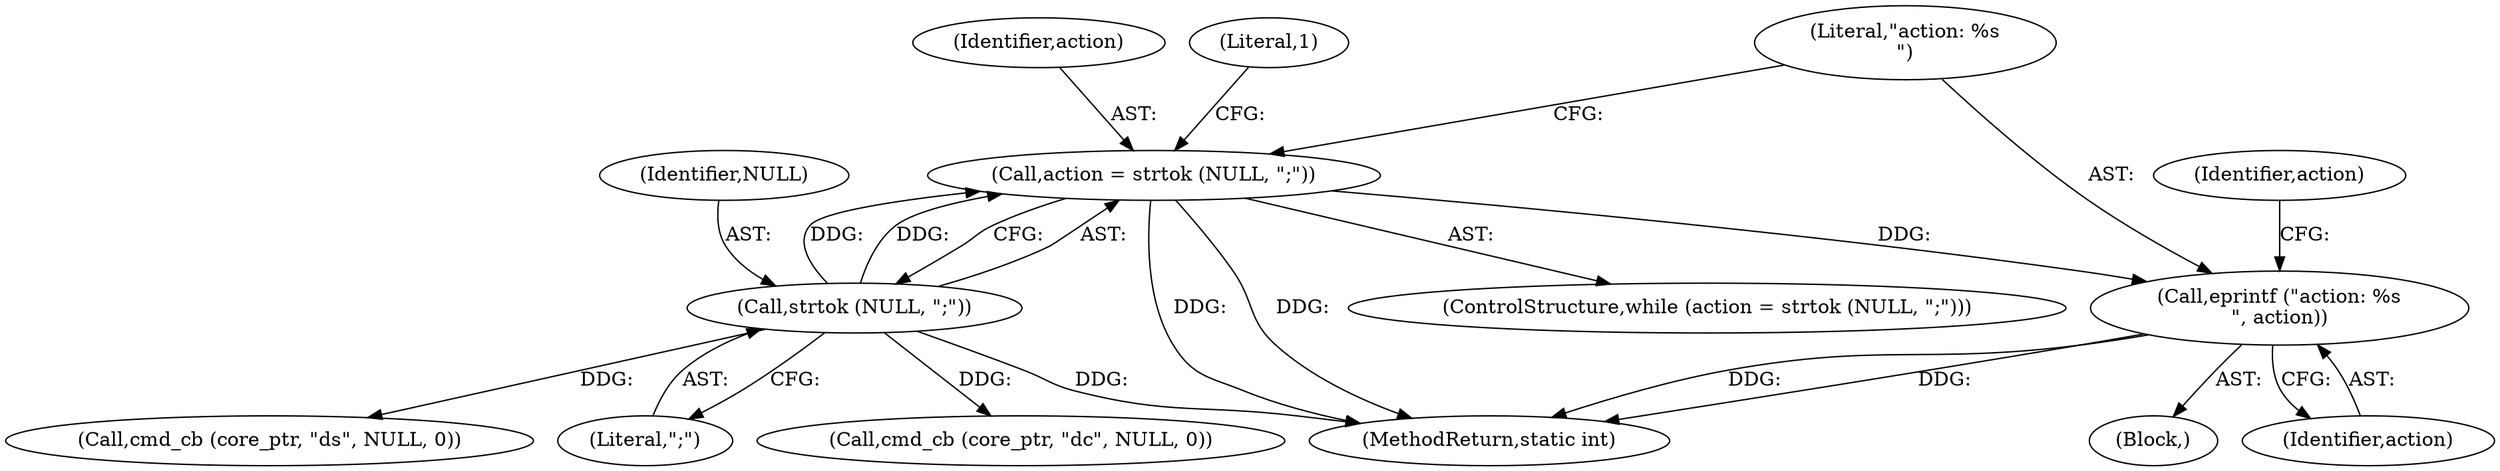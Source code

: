 digraph "0_radare2_796dd28aaa6b9fa76d99c42c4d5ff8b257cc2191@pointer" {
"1000161" [label="(Call,eprintf (\"action: %s\n\", action))"];
"1000155" [label="(Call,action = strtok (NULL, \";\"))"];
"1000157" [label="(Call,strtok (NULL, \";\"))"];
"1000163" [label="(Identifier,action)"];
"1000161" [label="(Call,eprintf (\"action: %s\n\", action))"];
"1000155" [label="(Call,action = strtok (NULL, \";\"))"];
"1000166" [label="(Identifier,action)"];
"1000154" [label="(ControlStructure,while (action = strtok (NULL, \";\")))"];
"1000192" [label="(Call,cmd_cb (core_ptr, \"dc\", NULL, 0))"];
"1000156" [label="(Identifier,action)"];
"1000216" [label="(Literal,1)"];
"1000159" [label="(Literal,\";\")"];
"1000160" [label="(Block,)"];
"1000172" [label="(Call,cmd_cb (core_ptr, \"ds\", NULL, 0))"];
"1000162" [label="(Literal,\"action: %s\n\")"];
"1000217" [label="(MethodReturn,static int)"];
"1000158" [label="(Identifier,NULL)"];
"1000157" [label="(Call,strtok (NULL, \";\"))"];
"1000161" -> "1000160"  [label="AST: "];
"1000161" -> "1000163"  [label="CFG: "];
"1000162" -> "1000161"  [label="AST: "];
"1000163" -> "1000161"  [label="AST: "];
"1000166" -> "1000161"  [label="CFG: "];
"1000161" -> "1000217"  [label="DDG: "];
"1000161" -> "1000217"  [label="DDG: "];
"1000155" -> "1000161"  [label="DDG: "];
"1000155" -> "1000154"  [label="AST: "];
"1000155" -> "1000157"  [label="CFG: "];
"1000156" -> "1000155"  [label="AST: "];
"1000157" -> "1000155"  [label="AST: "];
"1000162" -> "1000155"  [label="CFG: "];
"1000216" -> "1000155"  [label="CFG: "];
"1000155" -> "1000217"  [label="DDG: "];
"1000155" -> "1000217"  [label="DDG: "];
"1000157" -> "1000155"  [label="DDG: "];
"1000157" -> "1000155"  [label="DDG: "];
"1000157" -> "1000159"  [label="CFG: "];
"1000158" -> "1000157"  [label="AST: "];
"1000159" -> "1000157"  [label="AST: "];
"1000157" -> "1000217"  [label="DDG: "];
"1000157" -> "1000172"  [label="DDG: "];
"1000157" -> "1000192"  [label="DDG: "];
}
